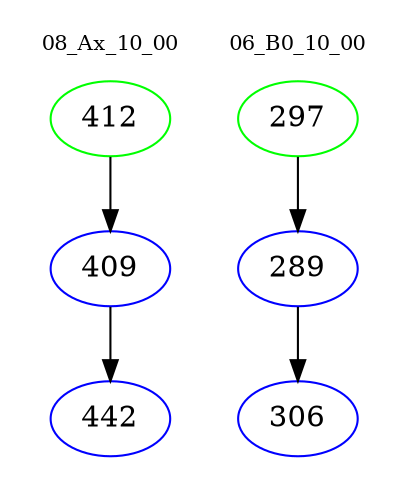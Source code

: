 digraph{
subgraph cluster_0 {
color = white
label = "08_Ax_10_00";
fontsize=10;
T0_412 [label="412", color="green"]
T0_412 -> T0_409 [color="black"]
T0_409 [label="409", color="blue"]
T0_409 -> T0_442 [color="black"]
T0_442 [label="442", color="blue"]
}
subgraph cluster_1 {
color = white
label = "06_B0_10_00";
fontsize=10;
T1_297 [label="297", color="green"]
T1_297 -> T1_289 [color="black"]
T1_289 [label="289", color="blue"]
T1_289 -> T1_306 [color="black"]
T1_306 [label="306", color="blue"]
}
}
